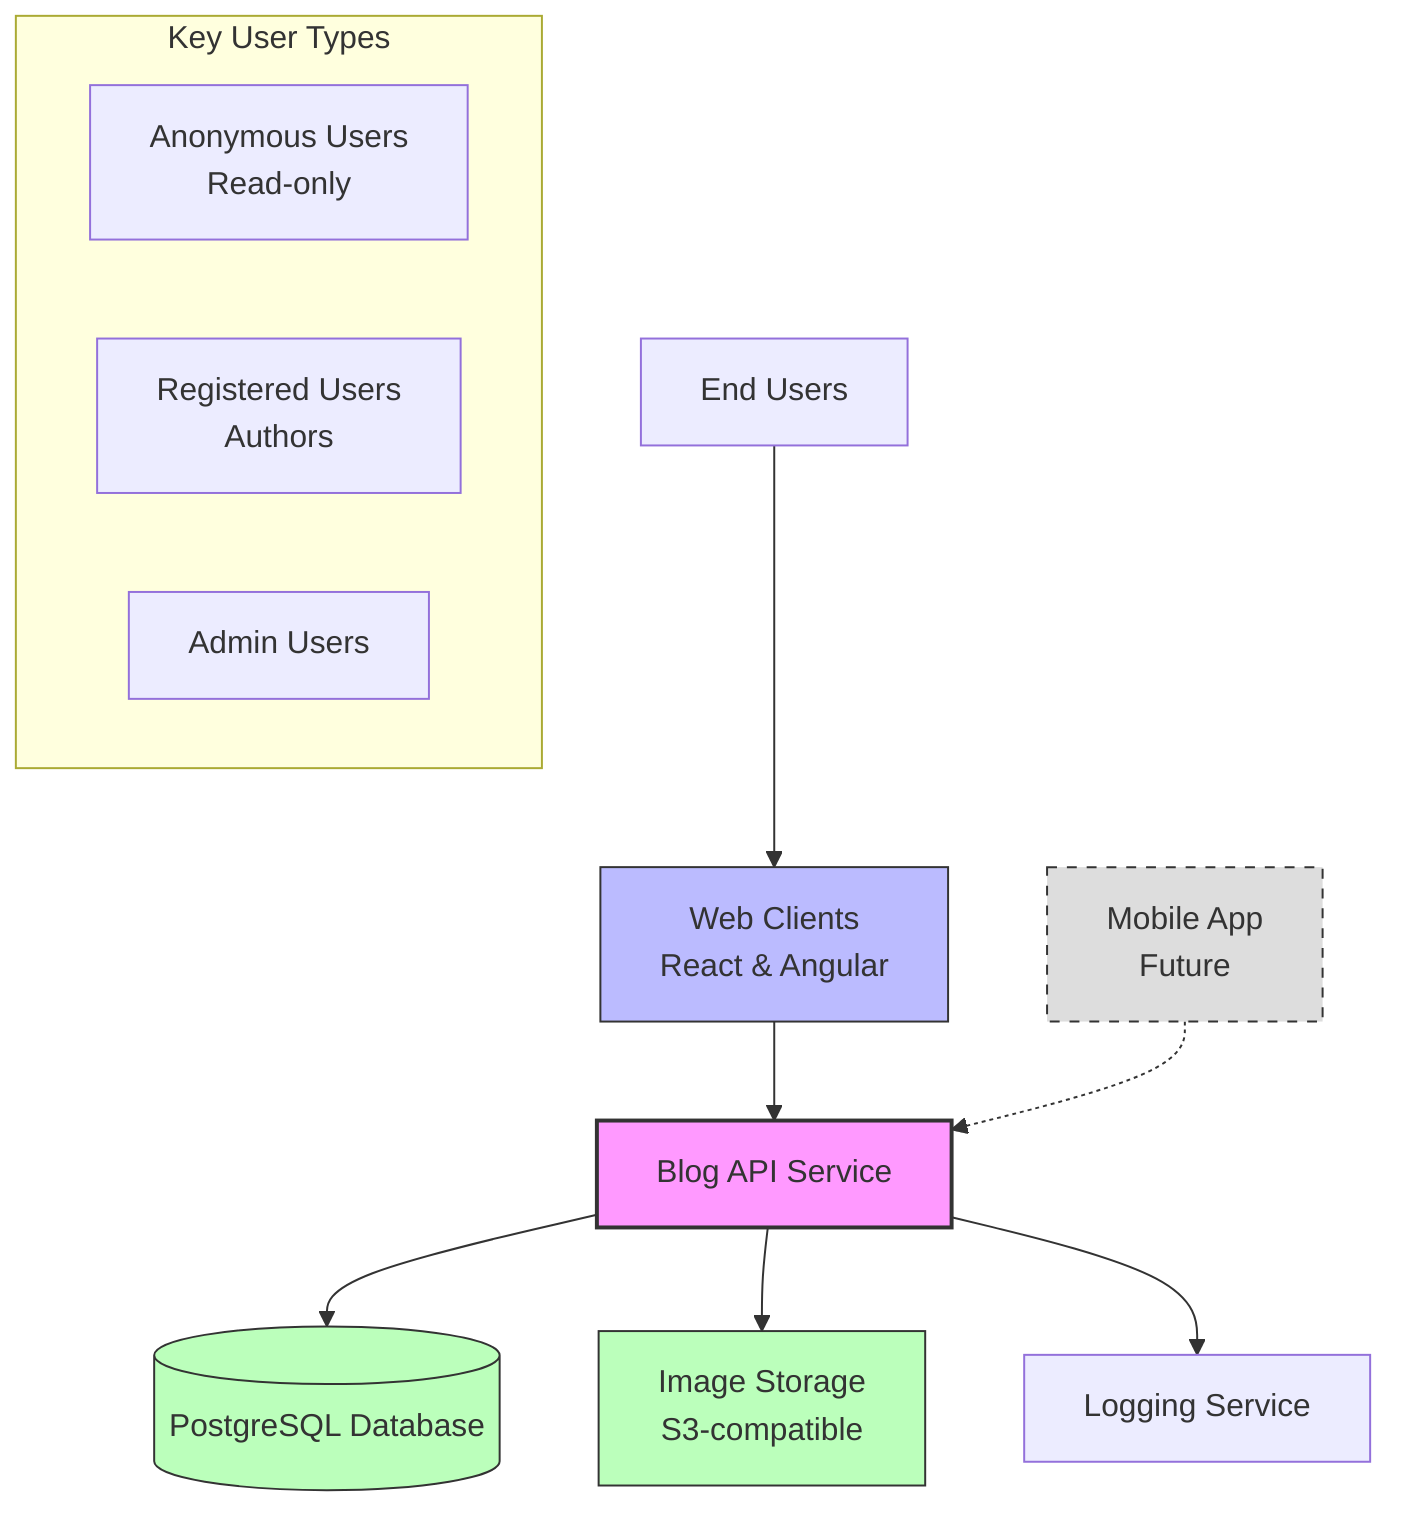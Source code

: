 graph TD
    U[End Users] --> WC[Web Clients]
    WC[Web Clients<br/>React & Angular] --> API[Blog API Service]
    
    MO[Mobile App<br/>Future] -.-> API
    
    API --> DB[(PostgreSQL Database)]
    API --> IS[Image Storage<br/>S3-compatible]
    
    API --> LS[Logging Service]
    
    subgraph Key User Types
        AU[Anonymous Users<br/>Read-only]
        RU[Registered Users<br/>Authors]
        AD[Admin Users]
    end
    
    style API fill:#f9f,stroke:#333,stroke-width:2
    style WC fill:#bbf,stroke:#333,stroke-width:1
    style MO fill:#ddd,stroke:#333,stroke-width:1,stroke-dasharray: 5 5
    style DB fill:#bfb,stroke:#333,stroke-width:1
    style IS fill:#bfb,stroke:#333,stroke-width:1